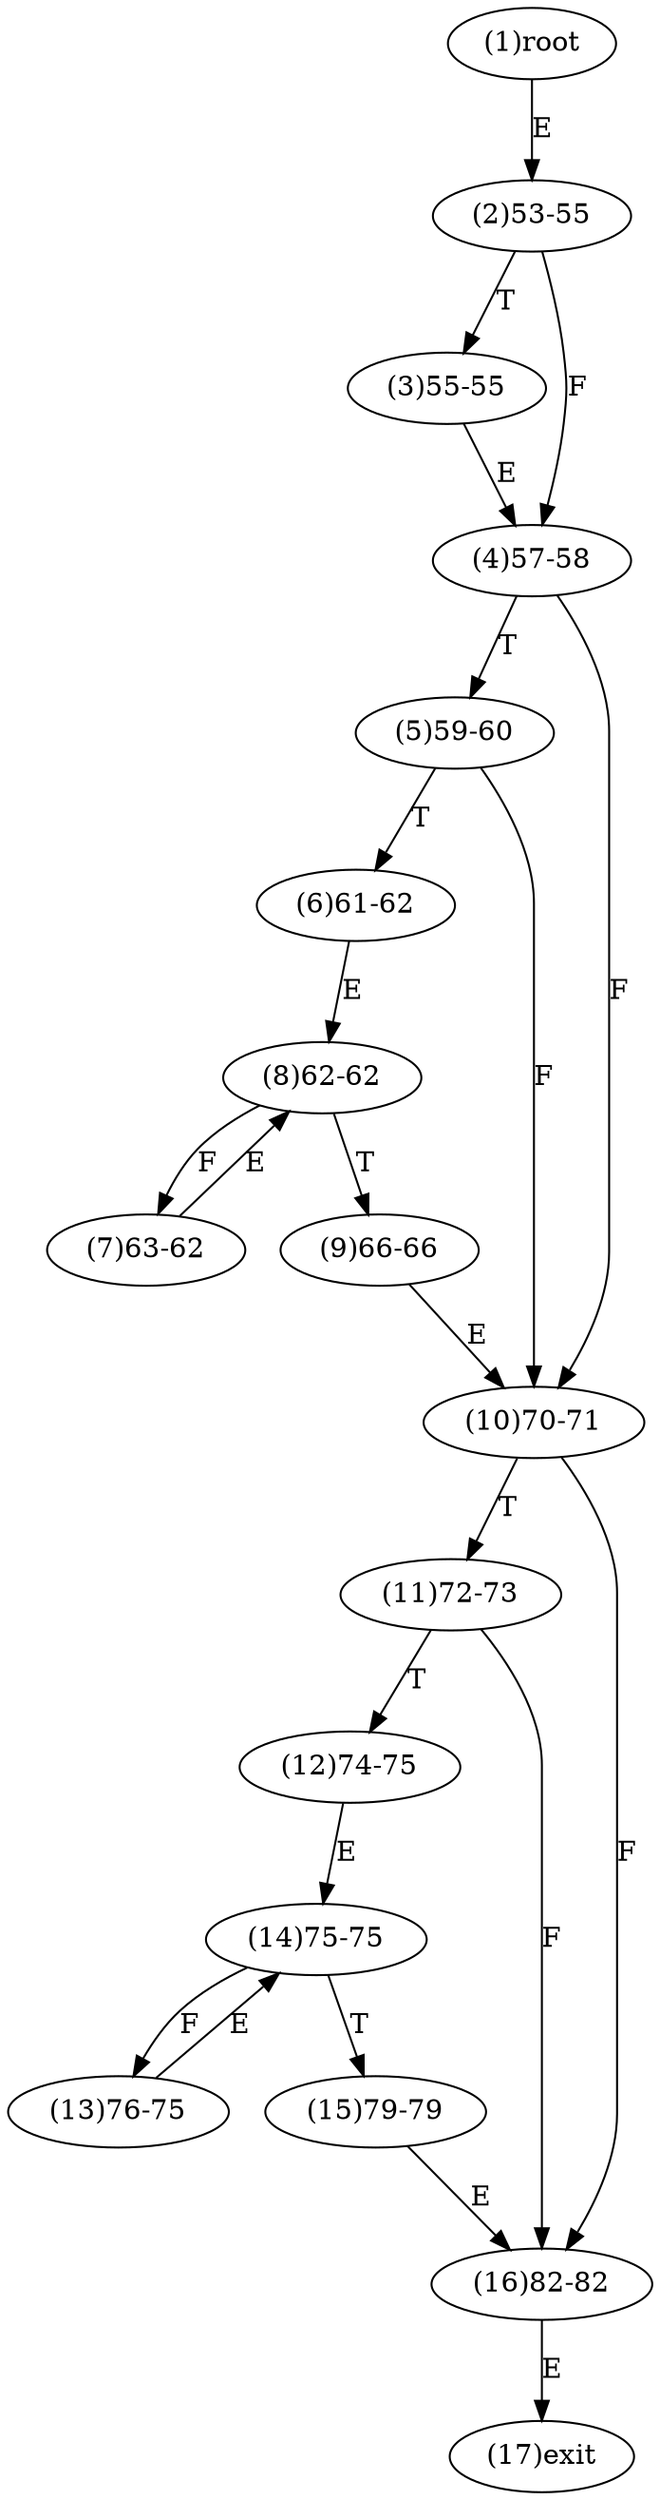 digraph "" { 
1[ label="(1)root"];
2[ label="(2)53-55"];
3[ label="(3)55-55"];
4[ label="(4)57-58"];
5[ label="(5)59-60"];
6[ label="(6)61-62"];
7[ label="(7)63-62"];
8[ label="(8)62-62"];
9[ label="(9)66-66"];
10[ label="(10)70-71"];
11[ label="(11)72-73"];
12[ label="(12)74-75"];
13[ label="(13)76-75"];
14[ label="(14)75-75"];
15[ label="(15)79-79"];
17[ label="(17)exit"];
16[ label="(16)82-82"];
1->2[ label="E"];
2->4[ label="F"];
2->3[ label="T"];
3->4[ label="E"];
4->10[ label="F"];
4->5[ label="T"];
5->10[ label="F"];
5->6[ label="T"];
6->8[ label="E"];
7->8[ label="E"];
8->7[ label="F"];
8->9[ label="T"];
9->10[ label="E"];
10->16[ label="F"];
10->11[ label="T"];
11->16[ label="F"];
11->12[ label="T"];
12->14[ label="E"];
13->14[ label="E"];
14->13[ label="F"];
14->15[ label="T"];
15->16[ label="E"];
16->17[ label="E"];
}